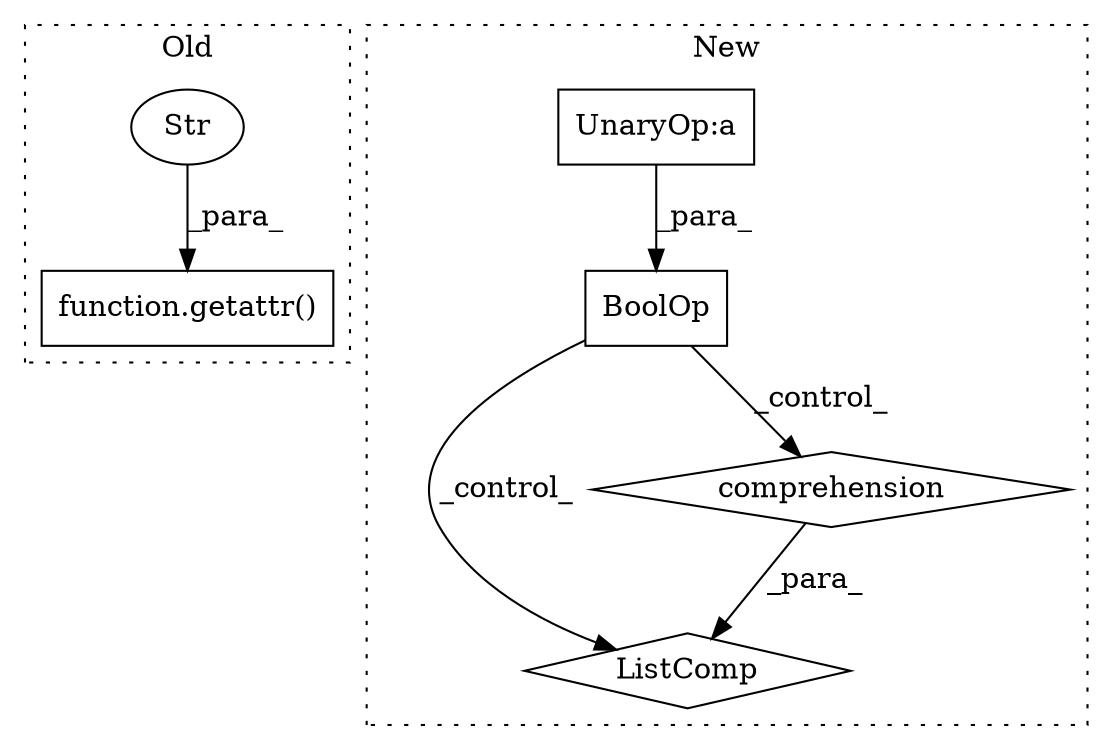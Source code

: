 digraph G {
subgraph cluster0 {
1 [label="function.getattr()" a="75" s="17536,17559" l="8,1" shape="box"];
4 [label="Str" a="66" s="17552" l="7" shape="ellipse"];
label = "Old";
style="dotted";
}
subgraph cluster1 {
2 [label="ListComp" a="106" s="18985" l="130" shape="diamond"];
3 [label="comprehension" a="45" s="19067" l="3" shape="diamond"];
5 [label="BoolOp" a="72" s="18641" l="67" shape="box"];
6 [label="UnaryOp:a" a="61" s="18669" l="39" shape="box"];
label = "New";
style="dotted";
}
3 -> 2 [label="_para_"];
4 -> 1 [label="_para_"];
5 -> 2 [label="_control_"];
5 -> 3 [label="_control_"];
6 -> 5 [label="_para_"];
}